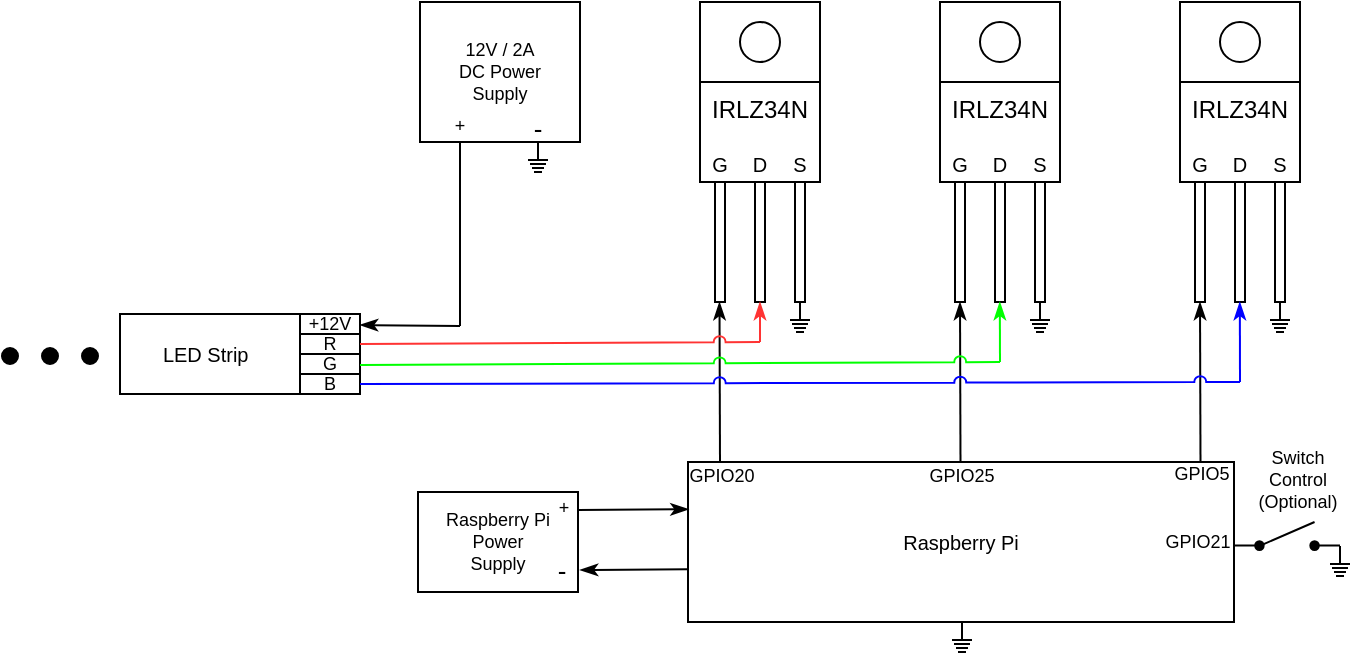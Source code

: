 <mxfile version="14.9.0" type="device"><diagram id="SCGyZhPYORBEStFUmvWJ" name="Page-1"><mxGraphModel dx="759" dy="478" grid="0" gridSize="1" guides="1" tooltips="1" connect="1" arrows="1" fold="1" page="1" pageScale="1" pageWidth="850" pageHeight="1100" math="0" shadow="0"><root><mxCell id="0"/><mxCell id="1" parent="0"/><mxCell id="EKjF1IvfTHny3bb6TZEz-11" value="" style="group" parent="1" vertex="1" connectable="0"><mxGeometry x="540" y="90" width="60" height="150" as="geometry"/></mxCell><mxCell id="EKjF1IvfTHny3bb6TZEz-1" value="" style="rounded=0;whiteSpace=wrap;html=1;" parent="EKjF1IvfTHny3bb6TZEz-11" vertex="1"><mxGeometry width="60" height="40" as="geometry"/></mxCell><mxCell id="EKjF1IvfTHny3bb6TZEz-2" value="" style="ellipse;whiteSpace=wrap;html=1;aspect=fixed;" parent="EKjF1IvfTHny3bb6TZEz-11" vertex="1"><mxGeometry x="20" y="10" width="20" height="20" as="geometry"/></mxCell><mxCell id="EKjF1IvfTHny3bb6TZEz-4" value="" style="rounded=0;whiteSpace=wrap;html=1;" parent="EKjF1IvfTHny3bb6TZEz-11" vertex="1"><mxGeometry x="7.5" y="90" width="5" height="60" as="geometry"/></mxCell><mxCell id="EKjF1IvfTHny3bb6TZEz-5" value="" style="rounded=0;whiteSpace=wrap;html=1;" parent="EKjF1IvfTHny3bb6TZEz-11" vertex="1"><mxGeometry x="27.5" y="90" width="5" height="60" as="geometry"/></mxCell><mxCell id="EKjF1IvfTHny3bb6TZEz-6" value="" style="rounded=0;whiteSpace=wrap;html=1;" parent="EKjF1IvfTHny3bb6TZEz-11" vertex="1"><mxGeometry x="47.5" y="90" width="5" height="60" as="geometry"/></mxCell><mxCell id="EKjF1IvfTHny3bb6TZEz-7" value="IRLZ34N" style="rounded=0;whiteSpace=wrap;html=1;verticalAlign=top;" parent="EKjF1IvfTHny3bb6TZEz-11" vertex="1"><mxGeometry y="40" width="60" height="50" as="geometry"/></mxCell><mxCell id="EKjF1IvfTHny3bb6TZEz-8" value="G" style="text;html=1;strokeColor=none;fillColor=none;align=center;verticalAlign=bottom;whiteSpace=wrap;rounded=0;fontSize=10;" parent="EKjF1IvfTHny3bb6TZEz-11" vertex="1"><mxGeometry y="70" width="20" height="20" as="geometry"/></mxCell><mxCell id="EKjF1IvfTHny3bb6TZEz-9" value="D" style="text;html=1;strokeColor=none;fillColor=none;align=center;verticalAlign=bottom;whiteSpace=wrap;rounded=0;fontSize=10;" parent="EKjF1IvfTHny3bb6TZEz-11" vertex="1"><mxGeometry x="20" y="70" width="20" height="20" as="geometry"/></mxCell><mxCell id="EKjF1IvfTHny3bb6TZEz-10" value="S" style="text;html=1;strokeColor=none;fillColor=none;align=center;verticalAlign=bottom;whiteSpace=wrap;rounded=0;fontSize=10;" parent="EKjF1IvfTHny3bb6TZEz-11" vertex="1"><mxGeometry x="40" y="70" width="20" height="20" as="geometry"/></mxCell><mxCell id="EKjF1IvfTHny3bb6TZEz-12" value="" style="group" parent="1" vertex="1" connectable="0"><mxGeometry x="660" y="90" width="60" height="150" as="geometry"/></mxCell><mxCell id="EKjF1IvfTHny3bb6TZEz-13" value="" style="rounded=0;whiteSpace=wrap;html=1;" parent="EKjF1IvfTHny3bb6TZEz-12" vertex="1"><mxGeometry width="60" height="40" as="geometry"/></mxCell><mxCell id="EKjF1IvfTHny3bb6TZEz-14" value="" style="ellipse;whiteSpace=wrap;html=1;aspect=fixed;" parent="EKjF1IvfTHny3bb6TZEz-12" vertex="1"><mxGeometry x="20" y="10" width="20" height="20" as="geometry"/></mxCell><mxCell id="EKjF1IvfTHny3bb6TZEz-15" value="" style="rounded=0;whiteSpace=wrap;html=1;" parent="EKjF1IvfTHny3bb6TZEz-12" vertex="1"><mxGeometry x="7.5" y="90" width="5" height="60" as="geometry"/></mxCell><mxCell id="EKjF1IvfTHny3bb6TZEz-16" value="" style="rounded=0;whiteSpace=wrap;html=1;" parent="EKjF1IvfTHny3bb6TZEz-12" vertex="1"><mxGeometry x="27.5" y="90" width="5" height="60" as="geometry"/></mxCell><mxCell id="EKjF1IvfTHny3bb6TZEz-17" value="" style="rounded=0;whiteSpace=wrap;html=1;" parent="EKjF1IvfTHny3bb6TZEz-12" vertex="1"><mxGeometry x="47.5" y="90" width="5" height="60" as="geometry"/></mxCell><mxCell id="EKjF1IvfTHny3bb6TZEz-18" value="IRLZ34N" style="rounded=0;whiteSpace=wrap;html=1;verticalAlign=top;" parent="EKjF1IvfTHny3bb6TZEz-12" vertex="1"><mxGeometry y="40" width="60" height="50" as="geometry"/></mxCell><mxCell id="EKjF1IvfTHny3bb6TZEz-19" value="G" style="text;html=1;strokeColor=none;fillColor=none;align=center;verticalAlign=bottom;whiteSpace=wrap;rounded=0;fontSize=10;" parent="EKjF1IvfTHny3bb6TZEz-12" vertex="1"><mxGeometry y="70" width="20" height="20" as="geometry"/></mxCell><mxCell id="EKjF1IvfTHny3bb6TZEz-20" value="D" style="text;html=1;strokeColor=none;fillColor=none;align=center;verticalAlign=bottom;whiteSpace=wrap;rounded=0;fontSize=10;" parent="EKjF1IvfTHny3bb6TZEz-12" vertex="1"><mxGeometry x="20" y="70" width="20" height="20" as="geometry"/></mxCell><mxCell id="EKjF1IvfTHny3bb6TZEz-21" value="S" style="text;html=1;strokeColor=none;fillColor=none;align=center;verticalAlign=bottom;whiteSpace=wrap;rounded=0;fontSize=10;" parent="EKjF1IvfTHny3bb6TZEz-12" vertex="1"><mxGeometry x="40" y="70" width="20" height="20" as="geometry"/></mxCell><mxCell id="EKjF1IvfTHny3bb6TZEz-23" value="" style="group" parent="1" vertex="1" connectable="0"><mxGeometry x="420" y="90" width="60" height="150" as="geometry"/></mxCell><mxCell id="EKjF1IvfTHny3bb6TZEz-24" value="" style="rounded=0;whiteSpace=wrap;html=1;" parent="EKjF1IvfTHny3bb6TZEz-23" vertex="1"><mxGeometry width="60" height="40" as="geometry"/></mxCell><mxCell id="EKjF1IvfTHny3bb6TZEz-25" value="" style="ellipse;whiteSpace=wrap;html=1;aspect=fixed;" parent="EKjF1IvfTHny3bb6TZEz-23" vertex="1"><mxGeometry x="20" y="10" width="20" height="20" as="geometry"/></mxCell><mxCell id="EKjF1IvfTHny3bb6TZEz-26" value="" style="rounded=0;whiteSpace=wrap;html=1;" parent="EKjF1IvfTHny3bb6TZEz-23" vertex="1"><mxGeometry x="7.5" y="90" width="5" height="60" as="geometry"/></mxCell><mxCell id="EKjF1IvfTHny3bb6TZEz-27" value="" style="rounded=0;whiteSpace=wrap;html=1;" parent="EKjF1IvfTHny3bb6TZEz-23" vertex="1"><mxGeometry x="27.5" y="90" width="5" height="60" as="geometry"/></mxCell><mxCell id="EKjF1IvfTHny3bb6TZEz-28" value="" style="rounded=0;whiteSpace=wrap;html=1;" parent="EKjF1IvfTHny3bb6TZEz-23" vertex="1"><mxGeometry x="47.5" y="90" width="5" height="60" as="geometry"/></mxCell><mxCell id="EKjF1IvfTHny3bb6TZEz-29" value="IRLZ34N" style="rounded=0;whiteSpace=wrap;html=1;verticalAlign=top;" parent="EKjF1IvfTHny3bb6TZEz-23" vertex="1"><mxGeometry y="40" width="60" height="50" as="geometry"/></mxCell><mxCell id="EKjF1IvfTHny3bb6TZEz-30" value="G" style="text;html=1;strokeColor=none;fillColor=none;align=center;verticalAlign=bottom;whiteSpace=wrap;rounded=0;fontSize=10;" parent="EKjF1IvfTHny3bb6TZEz-23" vertex="1"><mxGeometry y="70" width="20" height="20" as="geometry"/></mxCell><mxCell id="EKjF1IvfTHny3bb6TZEz-31" value="D" style="text;html=1;strokeColor=none;fillColor=none;align=center;verticalAlign=bottom;whiteSpace=wrap;rounded=0;fontSize=10;" parent="EKjF1IvfTHny3bb6TZEz-23" vertex="1"><mxGeometry x="20" y="70" width="20" height="20" as="geometry"/></mxCell><mxCell id="EKjF1IvfTHny3bb6TZEz-32" value="S" style="text;html=1;strokeColor=none;fillColor=none;align=center;verticalAlign=bottom;whiteSpace=wrap;rounded=0;fontSize=10;" parent="EKjF1IvfTHny3bb6TZEz-23" vertex="1"><mxGeometry x="40" y="70" width="20" height="20" as="geometry"/></mxCell><mxCell id="EKjF1IvfTHny3bb6TZEz-33" value="Raspberry Pi" style="rounded=0;whiteSpace=wrap;html=1;fontSize=10;" parent="1" vertex="1"><mxGeometry x="414" y="320" width="273" height="80" as="geometry"/></mxCell><mxCell id="EKjF1IvfTHny3bb6TZEz-34" value="" style="endArrow=classicThin;html=1;fontSize=10;entryX=0.25;entryY=1;entryDx=0;entryDy=0;endFill=1;jumpStyle=arc;jumpSize=4;" parent="1" edge="1"><mxGeometry width="50" height="50" relative="1" as="geometry"><mxPoint x="430" y="320" as="sourcePoint"/><mxPoint x="429.75" y="240" as="targetPoint"/></mxGeometry></mxCell><mxCell id="EKjF1IvfTHny3bb6TZEz-35" value="" style="endArrow=classicThin;html=1;fontSize=10;entryX=0.25;entryY=1;entryDx=0;entryDy=0;endFill=1;" parent="1" edge="1"><mxGeometry width="50" height="50" relative="1" as="geometry"><mxPoint x="550.25" y="320" as="sourcePoint"/><mxPoint x="550" y="240" as="targetPoint"/></mxGeometry></mxCell><mxCell id="EKjF1IvfTHny3bb6TZEz-36" value="" style="endArrow=classicThin;html=1;fontSize=10;entryX=0.25;entryY=1;entryDx=0;entryDy=0;endFill=1;" parent="1" edge="1"><mxGeometry width="50" height="50" relative="1" as="geometry"><mxPoint x="670.25" y="320" as="sourcePoint"/><mxPoint x="670" y="240" as="targetPoint"/></mxGeometry></mxCell><mxCell id="EKjF1IvfTHny3bb6TZEz-39" value="&amp;nbsp; &amp;nbsp; &amp;nbsp; &amp;nbsp;LED Strip" style="rounded=0;whiteSpace=wrap;html=1;fontSize=10;fillColor=#FFFFFF;align=left;" parent="1" vertex="1"><mxGeometry x="130" y="246" width="120" height="40" as="geometry"/></mxCell><mxCell id="EKjF1IvfTHny3bb6TZEz-47" value="+12V" style="rounded=0;whiteSpace=wrap;html=1;fillColor=#FFFFFF;fontSize=9;align=center;" parent="1" vertex="1"><mxGeometry x="220" y="246" width="30" height="10" as="geometry"/></mxCell><mxCell id="EKjF1IvfTHny3bb6TZEz-48" value="R" style="rounded=0;whiteSpace=wrap;html=1;fillColor=#FFFFFF;fontSize=9;align=center;" parent="1" vertex="1"><mxGeometry x="220" y="256" width="30" height="10" as="geometry"/></mxCell><mxCell id="EKjF1IvfTHny3bb6TZEz-49" value="G" style="rounded=0;whiteSpace=wrap;html=1;fillColor=#FFFFFF;fontSize=9;align=center;" parent="1" vertex="1"><mxGeometry x="220" y="266" width="30" height="10" as="geometry"/></mxCell><mxCell id="EKjF1IvfTHny3bb6TZEz-50" value="B" style="rounded=0;whiteSpace=wrap;html=1;fillColor=#FFFFFF;fontSize=9;align=center;" parent="1" vertex="1"><mxGeometry x="220" y="276" width="30" height="10" as="geometry"/></mxCell><mxCell id="EKjF1IvfTHny3bb6TZEz-51" value="" style="ellipse;whiteSpace=wrap;html=1;aspect=fixed;fontSize=9;align=left;fillColor=#000000;" parent="1" vertex="1"><mxGeometry x="111" y="263" width="8" height="8" as="geometry"/></mxCell><mxCell id="EKjF1IvfTHny3bb6TZEz-52" value="" style="ellipse;whiteSpace=wrap;html=1;aspect=fixed;fontSize=9;align=left;fillColor=#000000;" parent="1" vertex="1"><mxGeometry x="91" y="263" width="8" height="8" as="geometry"/></mxCell><mxCell id="EKjF1IvfTHny3bb6TZEz-53" value="" style="ellipse;whiteSpace=wrap;html=1;aspect=fixed;fontSize=9;align=left;fillColor=#000000;" parent="1" vertex="1"><mxGeometry x="71" y="263" width="8" height="8" as="geometry"/></mxCell><mxCell id="EKjF1IvfTHny3bb6TZEz-54" value="12V / 2A&lt;br&gt;DC Power&lt;br&gt;Supply" style="rounded=0;whiteSpace=wrap;html=1;fontSize=9;align=center;fillColor=#FFFFFF;" parent="1" vertex="1"><mxGeometry x="280" y="90" width="80" height="70" as="geometry"/></mxCell><mxCell id="EKjF1IvfTHny3bb6TZEz-55" value="" style="endArrow=classicThin;html=1;strokeColor=#000000;fontSize=9;entryX=1;entryY=0.25;entryDx=0;entryDy=0;endFill=1;" parent="1" edge="1"><mxGeometry width="50" height="50" relative="1" as="geometry"><mxPoint x="300" y="252" as="sourcePoint"/><mxPoint x="250" y="251.5" as="targetPoint"/></mxGeometry></mxCell><mxCell id="EKjF1IvfTHny3bb6TZEz-56" value="" style="endArrow=none;html=1;strokeColor=#000000;fontSize=9;" parent="1" edge="1"><mxGeometry width="50" height="50" relative="1" as="geometry"><mxPoint x="300" y="252" as="sourcePoint"/><mxPoint x="300" y="160" as="targetPoint"/></mxGeometry></mxCell><mxCell id="EKjF1IvfTHny3bb6TZEz-57" value="" style="endArrow=none;html=1;fontSize=9;endFill=0;exitX=1;exitY=0.5;exitDx=0;exitDy=0;strokeColor=#FF3333;jumpStyle=arc;" parent="1" source="EKjF1IvfTHny3bb6TZEz-48" edge="1"><mxGeometry width="50" height="50" relative="1" as="geometry"><mxPoint x="264" y="314" as="sourcePoint"/><mxPoint x="450" y="260" as="targetPoint"/></mxGeometry></mxCell><mxCell id="EKjF1IvfTHny3bb6TZEz-58" value="+" style="text;html=1;strokeColor=none;fillColor=none;align=center;verticalAlign=middle;whiteSpace=wrap;rounded=0;fontSize=9;" parent="1" vertex="1"><mxGeometry x="280" y="142" width="40" height="20" as="geometry"/></mxCell><mxCell id="EKjF1IvfTHny3bb6TZEz-60" value="&lt;font style=&quot;font-size: 13px&quot;&gt;-&lt;/font&gt;" style="text;html=1;strokeColor=none;fillColor=none;align=center;verticalAlign=middle;whiteSpace=wrap;rounded=0;fontSize=9;" parent="1" vertex="1"><mxGeometry x="319" y="143" width="40" height="20" as="geometry"/></mxCell><mxCell id="EKjF1IvfTHny3bb6TZEz-66" value="" style="group" parent="1" vertex="1" connectable="0"><mxGeometry x="334" y="160" width="10" height="15" as="geometry"/></mxCell><mxCell id="EKjF1IvfTHny3bb6TZEz-61" value="" style="endArrow=none;html=1;fontSize=9;" parent="EKjF1IvfTHny3bb6TZEz-66" edge="1"><mxGeometry width="50" height="50" relative="1" as="geometry"><mxPoint x="3" y="15" as="sourcePoint"/><mxPoint x="7" y="15" as="targetPoint"/></mxGeometry></mxCell><mxCell id="EKjF1IvfTHny3bb6TZEz-62" value="" style="endArrow=none;html=1;fontSize=9;" parent="EKjF1IvfTHny3bb6TZEz-66" edge="1"><mxGeometry width="50" height="50" relative="1" as="geometry"><mxPoint x="2" y="13" as="sourcePoint"/><mxPoint x="8" y="13" as="targetPoint"/></mxGeometry></mxCell><mxCell id="EKjF1IvfTHny3bb6TZEz-63" value="" style="endArrow=none;html=1;fontSize=9;" parent="EKjF1IvfTHny3bb6TZEz-66" edge="1"><mxGeometry width="50" height="50" relative="1" as="geometry"><mxPoint x="1" y="11" as="sourcePoint"/><mxPoint x="9" y="11" as="targetPoint"/></mxGeometry></mxCell><mxCell id="EKjF1IvfTHny3bb6TZEz-64" value="" style="endArrow=none;html=1;fontSize=9;" parent="EKjF1IvfTHny3bb6TZEz-66" edge="1"><mxGeometry width="50" height="50" relative="1" as="geometry"><mxPoint y="9" as="sourcePoint"/><mxPoint x="10" y="9" as="targetPoint"/></mxGeometry></mxCell><mxCell id="EKjF1IvfTHny3bb6TZEz-65" value="" style="endArrow=none;html=1;strokeColor=#000000;fontSize=9;" parent="EKjF1IvfTHny3bb6TZEz-66" edge="1"><mxGeometry width="50" height="50" relative="1" as="geometry"><mxPoint x="5" y="9" as="sourcePoint"/><mxPoint x="5" as="targetPoint"/></mxGeometry></mxCell><mxCell id="EKjF1IvfTHny3bb6TZEz-67" value="" style="group" parent="1" vertex="1" connectable="0"><mxGeometry x="465" y="240" width="10" height="15" as="geometry"/></mxCell><mxCell id="EKjF1IvfTHny3bb6TZEz-68" value="" style="endArrow=none;html=1;fontSize=9;" parent="EKjF1IvfTHny3bb6TZEz-67" edge="1"><mxGeometry width="50" height="50" relative="1" as="geometry"><mxPoint x="3" y="15" as="sourcePoint"/><mxPoint x="7" y="15" as="targetPoint"/></mxGeometry></mxCell><mxCell id="EKjF1IvfTHny3bb6TZEz-69" value="" style="endArrow=none;html=1;fontSize=9;" parent="EKjF1IvfTHny3bb6TZEz-67" edge="1"><mxGeometry width="50" height="50" relative="1" as="geometry"><mxPoint x="2" y="13" as="sourcePoint"/><mxPoint x="8" y="13" as="targetPoint"/></mxGeometry></mxCell><mxCell id="EKjF1IvfTHny3bb6TZEz-70" value="" style="endArrow=none;html=1;fontSize=9;" parent="EKjF1IvfTHny3bb6TZEz-67" edge="1"><mxGeometry width="50" height="50" relative="1" as="geometry"><mxPoint x="1" y="11" as="sourcePoint"/><mxPoint x="9" y="11" as="targetPoint"/></mxGeometry></mxCell><mxCell id="EKjF1IvfTHny3bb6TZEz-71" value="" style="endArrow=none;html=1;fontSize=9;" parent="EKjF1IvfTHny3bb6TZEz-67" edge="1"><mxGeometry width="50" height="50" relative="1" as="geometry"><mxPoint y="9" as="sourcePoint"/><mxPoint x="10" y="9" as="targetPoint"/></mxGeometry></mxCell><mxCell id="EKjF1IvfTHny3bb6TZEz-72" value="" style="endArrow=none;html=1;strokeColor=#000000;fontSize=9;" parent="EKjF1IvfTHny3bb6TZEz-67" edge="1"><mxGeometry width="50" height="50" relative="1" as="geometry"><mxPoint x="5" y="9" as="sourcePoint"/><mxPoint x="5" as="targetPoint"/></mxGeometry></mxCell><mxCell id="EKjF1IvfTHny3bb6TZEz-73" value="" style="group" parent="1" vertex="1" connectable="0"><mxGeometry x="585" y="240" width="10" height="15" as="geometry"/></mxCell><mxCell id="EKjF1IvfTHny3bb6TZEz-74" value="" style="endArrow=none;html=1;fontSize=9;" parent="EKjF1IvfTHny3bb6TZEz-73" edge="1"><mxGeometry width="50" height="50" relative="1" as="geometry"><mxPoint x="3" y="15" as="sourcePoint"/><mxPoint x="7" y="15" as="targetPoint"/></mxGeometry></mxCell><mxCell id="EKjF1IvfTHny3bb6TZEz-75" value="" style="endArrow=none;html=1;fontSize=9;" parent="EKjF1IvfTHny3bb6TZEz-73" edge="1"><mxGeometry width="50" height="50" relative="1" as="geometry"><mxPoint x="2" y="13" as="sourcePoint"/><mxPoint x="8" y="13" as="targetPoint"/></mxGeometry></mxCell><mxCell id="EKjF1IvfTHny3bb6TZEz-76" value="" style="endArrow=none;html=1;fontSize=9;" parent="EKjF1IvfTHny3bb6TZEz-73" edge="1"><mxGeometry width="50" height="50" relative="1" as="geometry"><mxPoint x="1" y="11" as="sourcePoint"/><mxPoint x="9" y="11" as="targetPoint"/></mxGeometry></mxCell><mxCell id="EKjF1IvfTHny3bb6TZEz-77" value="" style="endArrow=none;html=1;fontSize=9;" parent="EKjF1IvfTHny3bb6TZEz-73" edge="1"><mxGeometry width="50" height="50" relative="1" as="geometry"><mxPoint y="9" as="sourcePoint"/><mxPoint x="10" y="9" as="targetPoint"/></mxGeometry></mxCell><mxCell id="EKjF1IvfTHny3bb6TZEz-78" value="" style="endArrow=none;html=1;strokeColor=#000000;fontSize=9;" parent="EKjF1IvfTHny3bb6TZEz-73" edge="1"><mxGeometry width="50" height="50" relative="1" as="geometry"><mxPoint x="5" y="9" as="sourcePoint"/><mxPoint x="5" as="targetPoint"/></mxGeometry></mxCell><mxCell id="EKjF1IvfTHny3bb6TZEz-79" value="" style="group" parent="1" vertex="1" connectable="0"><mxGeometry x="705" y="240" width="10" height="15" as="geometry"/></mxCell><mxCell id="EKjF1IvfTHny3bb6TZEz-80" value="" style="endArrow=none;html=1;fontSize=9;" parent="EKjF1IvfTHny3bb6TZEz-79" edge="1"><mxGeometry width="50" height="50" relative="1" as="geometry"><mxPoint x="3" y="15" as="sourcePoint"/><mxPoint x="7" y="15" as="targetPoint"/></mxGeometry></mxCell><mxCell id="EKjF1IvfTHny3bb6TZEz-81" value="" style="endArrow=none;html=1;fontSize=9;" parent="EKjF1IvfTHny3bb6TZEz-79" edge="1"><mxGeometry width="50" height="50" relative="1" as="geometry"><mxPoint x="2" y="13" as="sourcePoint"/><mxPoint x="8" y="13" as="targetPoint"/></mxGeometry></mxCell><mxCell id="EKjF1IvfTHny3bb6TZEz-82" value="" style="endArrow=none;html=1;fontSize=9;" parent="EKjF1IvfTHny3bb6TZEz-79" edge="1"><mxGeometry width="50" height="50" relative="1" as="geometry"><mxPoint x="1" y="11" as="sourcePoint"/><mxPoint x="9" y="11" as="targetPoint"/></mxGeometry></mxCell><mxCell id="EKjF1IvfTHny3bb6TZEz-83" value="" style="endArrow=none;html=1;fontSize=9;" parent="EKjF1IvfTHny3bb6TZEz-79" edge="1"><mxGeometry width="50" height="50" relative="1" as="geometry"><mxPoint y="9" as="sourcePoint"/><mxPoint x="10" y="9" as="targetPoint"/></mxGeometry></mxCell><mxCell id="EKjF1IvfTHny3bb6TZEz-84" value="" style="endArrow=none;html=1;strokeColor=#000000;fontSize=9;" parent="EKjF1IvfTHny3bb6TZEz-79" edge="1"><mxGeometry width="50" height="50" relative="1" as="geometry"><mxPoint x="5" y="9" as="sourcePoint"/><mxPoint x="5" as="targetPoint"/></mxGeometry></mxCell><mxCell id="EKjF1IvfTHny3bb6TZEz-85" value="" style="endArrow=classicThin;html=1;fontSize=9;strokeColor=#FF3333;entryX=0.5;entryY=1;entryDx=0;entryDy=0;endFill=1;" parent="1" edge="1"><mxGeometry width="50" height="50" relative="1" as="geometry"><mxPoint x="450" y="260" as="sourcePoint"/><mxPoint x="450" y="240" as="targetPoint"/></mxGeometry></mxCell><mxCell id="EKjF1IvfTHny3bb6TZEz-86" value="" style="endArrow=classicThin;html=1;fontSize=9;entryX=0.5;entryY=1;entryDx=0;entryDy=0;strokeColor=#00FF00;endFill=1;" parent="1" edge="1"><mxGeometry width="50" height="50" relative="1" as="geometry"><mxPoint x="570" y="270" as="sourcePoint"/><mxPoint x="569.92" y="240" as="targetPoint"/></mxGeometry></mxCell><mxCell id="EKjF1IvfTHny3bb6TZEz-87" value="" style="endArrow=classicThin;html=1;fontSize=9;entryX=0.5;entryY=1;entryDx=0;entryDy=0;strokeColor=#0000FF;endFill=1;" parent="1" edge="1"><mxGeometry width="50" height="50" relative="1" as="geometry"><mxPoint x="690" y="280" as="sourcePoint"/><mxPoint x="689.92" y="240" as="targetPoint"/></mxGeometry></mxCell><mxCell id="EKjF1IvfTHny3bb6TZEz-88" value="" style="endArrow=none;html=1;fontSize=9;endFill=0;exitX=1;exitY=0.5;exitDx=0;exitDy=0;jumpStyle=arc;strokeColor=#00FF00;" parent="1" edge="1"><mxGeometry width="50" height="50" relative="1" as="geometry"><mxPoint x="250.0" y="271.5" as="sourcePoint"/><mxPoint x="570" y="270" as="targetPoint"/></mxGeometry></mxCell><mxCell id="EKjF1IvfTHny3bb6TZEz-89" value="" style="endArrow=none;html=1;fontSize=9;endFill=0;exitX=1;exitY=0.5;exitDx=0;exitDy=0;jumpStyle=arc;strokeColor=#0000FF;" parent="1" edge="1"><mxGeometry width="50" height="50" relative="1" as="geometry"><mxPoint x="250.0" y="281.0" as="sourcePoint"/><mxPoint x="690" y="280" as="targetPoint"/></mxGeometry></mxCell><mxCell id="EKjF1IvfTHny3bb6TZEz-90" value="Raspberry Pi&lt;br&gt;Power &lt;br&gt;Supply" style="rounded=0;whiteSpace=wrap;html=1;fontSize=9;align=center;fillColor=#FFFFFF;" parent="1" vertex="1"><mxGeometry x="279" y="335" width="80" height="50" as="geometry"/></mxCell><mxCell id="EKjF1IvfTHny3bb6TZEz-91" value="+" style="text;html=1;strokeColor=none;fillColor=none;align=center;verticalAlign=middle;whiteSpace=wrap;rounded=0;fontSize=9;" parent="1" vertex="1"><mxGeometry x="345" y="333" width="14" height="20" as="geometry"/></mxCell><mxCell id="EKjF1IvfTHny3bb6TZEz-92" value="&lt;font style=&quot;font-size: 13px&quot;&gt;-&lt;/font&gt;" style="text;html=1;strokeColor=none;fillColor=none;align=center;verticalAlign=middle;whiteSpace=wrap;rounded=0;fontSize=9;" parent="1" vertex="1"><mxGeometry x="345" y="364" width="12" height="20" as="geometry"/></mxCell><mxCell id="EKjF1IvfTHny3bb6TZEz-93" value="" style="group" parent="1" vertex="1" connectable="0"><mxGeometry x="546" y="400" width="10" height="15" as="geometry"/></mxCell><mxCell id="EKjF1IvfTHny3bb6TZEz-94" value="" style="endArrow=none;html=1;fontSize=9;" parent="EKjF1IvfTHny3bb6TZEz-93" edge="1"><mxGeometry width="50" height="50" relative="1" as="geometry"><mxPoint x="3" y="15" as="sourcePoint"/><mxPoint x="7" y="15" as="targetPoint"/></mxGeometry></mxCell><mxCell id="EKjF1IvfTHny3bb6TZEz-95" value="" style="endArrow=none;html=1;fontSize=9;" parent="EKjF1IvfTHny3bb6TZEz-93" edge="1"><mxGeometry width="50" height="50" relative="1" as="geometry"><mxPoint x="2" y="13" as="sourcePoint"/><mxPoint x="8" y="13" as="targetPoint"/></mxGeometry></mxCell><mxCell id="EKjF1IvfTHny3bb6TZEz-96" value="" style="endArrow=none;html=1;fontSize=9;" parent="EKjF1IvfTHny3bb6TZEz-93" edge="1"><mxGeometry width="50" height="50" relative="1" as="geometry"><mxPoint x="1" y="11" as="sourcePoint"/><mxPoint x="9" y="11" as="targetPoint"/></mxGeometry></mxCell><mxCell id="EKjF1IvfTHny3bb6TZEz-97" value="" style="endArrow=none;html=1;fontSize=9;" parent="EKjF1IvfTHny3bb6TZEz-93" edge="1"><mxGeometry width="50" height="50" relative="1" as="geometry"><mxPoint y="9" as="sourcePoint"/><mxPoint x="10" y="9" as="targetPoint"/></mxGeometry></mxCell><mxCell id="EKjF1IvfTHny3bb6TZEz-98" value="" style="endArrow=none;html=1;strokeColor=#000000;fontSize=9;" parent="EKjF1IvfTHny3bb6TZEz-93" edge="1"><mxGeometry width="50" height="50" relative="1" as="geometry"><mxPoint x="5" y="9" as="sourcePoint"/><mxPoint x="5" as="targetPoint"/></mxGeometry></mxCell><mxCell id="EKjF1IvfTHny3bb6TZEz-100" value="" style="endArrow=classicThin;html=1;strokeColor=#000000;fontSize=9;endFill=1;entryX=0.001;entryY=0.283;entryDx=0;entryDy=0;entryPerimeter=0;" parent="1" edge="1"><mxGeometry width="50" height="50" relative="1" as="geometry"><mxPoint x="359" y="343.96" as="sourcePoint"/><mxPoint x="414.273" y="343.64" as="targetPoint"/></mxGeometry></mxCell><mxCell id="EKjF1IvfTHny3bb6TZEz-101" value="" style="endArrow=classicThin;html=1;strokeColor=#000000;fontSize=9;endFill=1;exitX=-0.001;exitY=0.671;exitDx=0;exitDy=0;exitPerimeter=0;" parent="1" source="EKjF1IvfTHny3bb6TZEz-33" edge="1"><mxGeometry width="50" height="50" relative="1" as="geometry"><mxPoint x="401" y="367" as="sourcePoint"/><mxPoint x="360" y="374" as="targetPoint"/></mxGeometry></mxCell><mxCell id="EKjF1IvfTHny3bb6TZEz-104" value="GPIO20" style="text;html=1;strokeColor=none;fillColor=none;align=center;verticalAlign=middle;whiteSpace=wrap;rounded=0;fontSize=9;" parent="1" vertex="1"><mxGeometry x="422" y="321" width="18" height="11" as="geometry"/></mxCell><mxCell id="EKjF1IvfTHny3bb6TZEz-105" value="GPIO25" style="text;html=1;strokeColor=none;fillColor=none;align=center;verticalAlign=middle;whiteSpace=wrap;rounded=0;fontSize=9;" parent="1" vertex="1"><mxGeometry x="542" y="321" width="18" height="11" as="geometry"/></mxCell><mxCell id="EKjF1IvfTHny3bb6TZEz-106" value="GPIO5" style="text;html=1;strokeColor=none;fillColor=none;align=center;verticalAlign=middle;whiteSpace=wrap;rounded=0;fontSize=9;" parent="1" vertex="1"><mxGeometry x="662" y="320" width="18" height="11" as="geometry"/></mxCell><mxCell id="EKjF1IvfTHny3bb6TZEz-108" value="" style="pointerEvents=1;verticalLabelPosition=bottom;shadow=0;dashed=0;align=center;html=1;verticalAlign=top;shape=mxgraph.electrical.electro-mechanical.simple_switch;fillColor=#000000;fontSize=9;" parent="1" vertex="1"><mxGeometry x="687" y="350" width="53" height="14" as="geometry"/></mxCell><mxCell id="EKjF1IvfTHny3bb6TZEz-111" value="GPIO21" style="text;html=1;strokeColor=none;fillColor=none;align=center;verticalAlign=middle;whiteSpace=wrap;rounded=0;fontSize=9;" parent="1" vertex="1"><mxGeometry x="660" y="354.5" width="18" height="11" as="geometry"/></mxCell><mxCell id="EKjF1IvfTHny3bb6TZEz-113" value="" style="group" parent="1" vertex="1" connectable="0"><mxGeometry x="735" y="362" width="10" height="15" as="geometry"/></mxCell><mxCell id="EKjF1IvfTHny3bb6TZEz-114" value="" style="endArrow=none;html=1;fontSize=9;" parent="EKjF1IvfTHny3bb6TZEz-113" edge="1"><mxGeometry width="50" height="50" relative="1" as="geometry"><mxPoint x="3" y="15" as="sourcePoint"/><mxPoint x="7" y="15" as="targetPoint"/></mxGeometry></mxCell><mxCell id="EKjF1IvfTHny3bb6TZEz-115" value="" style="endArrow=none;html=1;fontSize=9;" parent="EKjF1IvfTHny3bb6TZEz-113" edge="1"><mxGeometry width="50" height="50" relative="1" as="geometry"><mxPoint x="2" y="13" as="sourcePoint"/><mxPoint x="8" y="13" as="targetPoint"/></mxGeometry></mxCell><mxCell id="EKjF1IvfTHny3bb6TZEz-116" value="" style="endArrow=none;html=1;fontSize=9;" parent="EKjF1IvfTHny3bb6TZEz-113" edge="1"><mxGeometry width="50" height="50" relative="1" as="geometry"><mxPoint x="1" y="11" as="sourcePoint"/><mxPoint x="9" y="11" as="targetPoint"/></mxGeometry></mxCell><mxCell id="EKjF1IvfTHny3bb6TZEz-117" value="" style="endArrow=none;html=1;fontSize=9;" parent="EKjF1IvfTHny3bb6TZEz-113" edge="1"><mxGeometry width="50" height="50" relative="1" as="geometry"><mxPoint y="9" as="sourcePoint"/><mxPoint x="10" y="9" as="targetPoint"/></mxGeometry></mxCell><mxCell id="EKjF1IvfTHny3bb6TZEz-118" value="" style="endArrow=none;html=1;strokeColor=#000000;fontSize=9;" parent="EKjF1IvfTHny3bb6TZEz-113" edge="1"><mxGeometry width="50" height="50" relative="1" as="geometry"><mxPoint x="5" y="9" as="sourcePoint"/><mxPoint x="5" as="targetPoint"/></mxGeometry></mxCell><mxCell id="EKjF1IvfTHny3bb6TZEz-119" value="Switch&lt;br&gt;Control&lt;br&gt;&lt;div style=&quot;text-align: right&quot;&gt;&lt;span&gt;(Optional)&lt;/span&gt;&lt;/div&gt;" style="text;html=1;strokeColor=none;fillColor=none;align=center;verticalAlign=middle;whiteSpace=wrap;rounded=0;fontSize=9;" parent="1" vertex="1"><mxGeometry x="710" y="323" width="18" height="11" as="geometry"/></mxCell></root></mxGraphModel></diagram></mxfile>